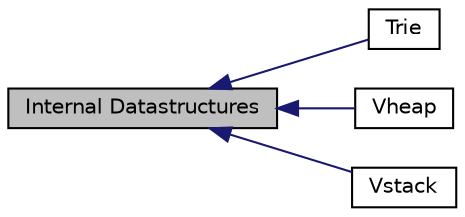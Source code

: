 digraph "Internal Datastructures"
{
  edge [fontname="Helvetica",fontsize="10",labelfontname="Helvetica",labelfontsize="10"];
  node [fontname="Helvetica",fontsize="10",shape=record];
  rankdir=LR;
  Node0 [label="Internal Datastructures",height=0.2,width=0.4,color="black", fillcolor="grey75", style="filled", fontcolor="black"];
  Node3 [label="Trie",height=0.2,width=0.4,color="black", fillcolor="white", style="filled",URL="$group__trie.html",tooltip="The private trie structure. "];
  Node2 [label="Vheap",height=0.2,width=0.4,color="black", fillcolor="white", style="filled",URL="$group__vheap.html",tooltip="The Vheap structure. "];
  Node1 [label="Vstack",height=0.2,width=0.4,color="black", fillcolor="white", style="filled",URL="$group__vstack.html",tooltip="The requirements are described in doc/help/elektra-data-structures.md. "];
  Node0->Node1 [shape=plaintext, color="midnightblue", dir="back", style="solid"];
  Node0->Node2 [shape=plaintext, color="midnightblue", dir="back", style="solid"];
  Node0->Node3 [shape=plaintext, color="midnightblue", dir="back", style="solid"];
}
